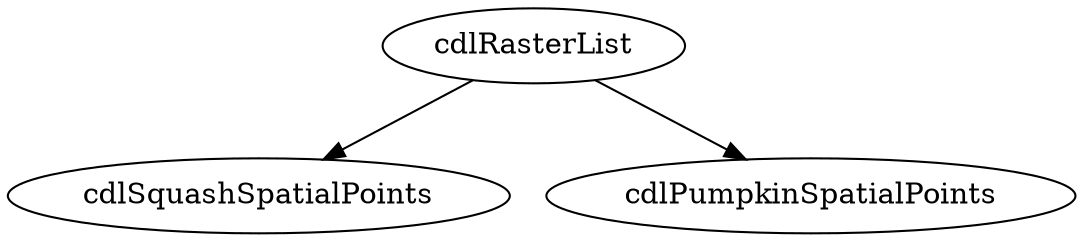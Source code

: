#library(cdlTools)
#extractCropSpatialPoints <- function(r,rowBufferSize,cellValue) {
#  nCol <- ncol(r)
#  cropCells <- ldply(lapply(seq(1,nrow(r),by=rowBufferSize),function(i) { values <- getValues(r,i,rowBufferSize); cells <- which(values==cellValue); data.frame(cropId=values[cells],cell=(i-1)*nCol+cells)}))
#  spTransform(xyFromCell(object=r,unlist(cropCells['cell']),spatial=TRUE),CRS="+proj=longlat")
#}
digraph squash_distribution {
  cdlRasterList [function=getCDL,x="fips('NC')",year="2010:2015"]
  cdlSquashSpatialPoints [function=lapply, FUN=extractCropSpatialPoints, rowBufferSize=1000, cellValue=222]
  cdlRasterList -> cdlSquashSpatialPoints [name=X]
  cdlPumpkinSpatialPoints [function=lapply, FUN=extractCropSpatialPoints, rowBufferSize=1000, cellValue=229]
  cdlRasterList -> cdlPumpkinSpatialPoints [name=X]
}
